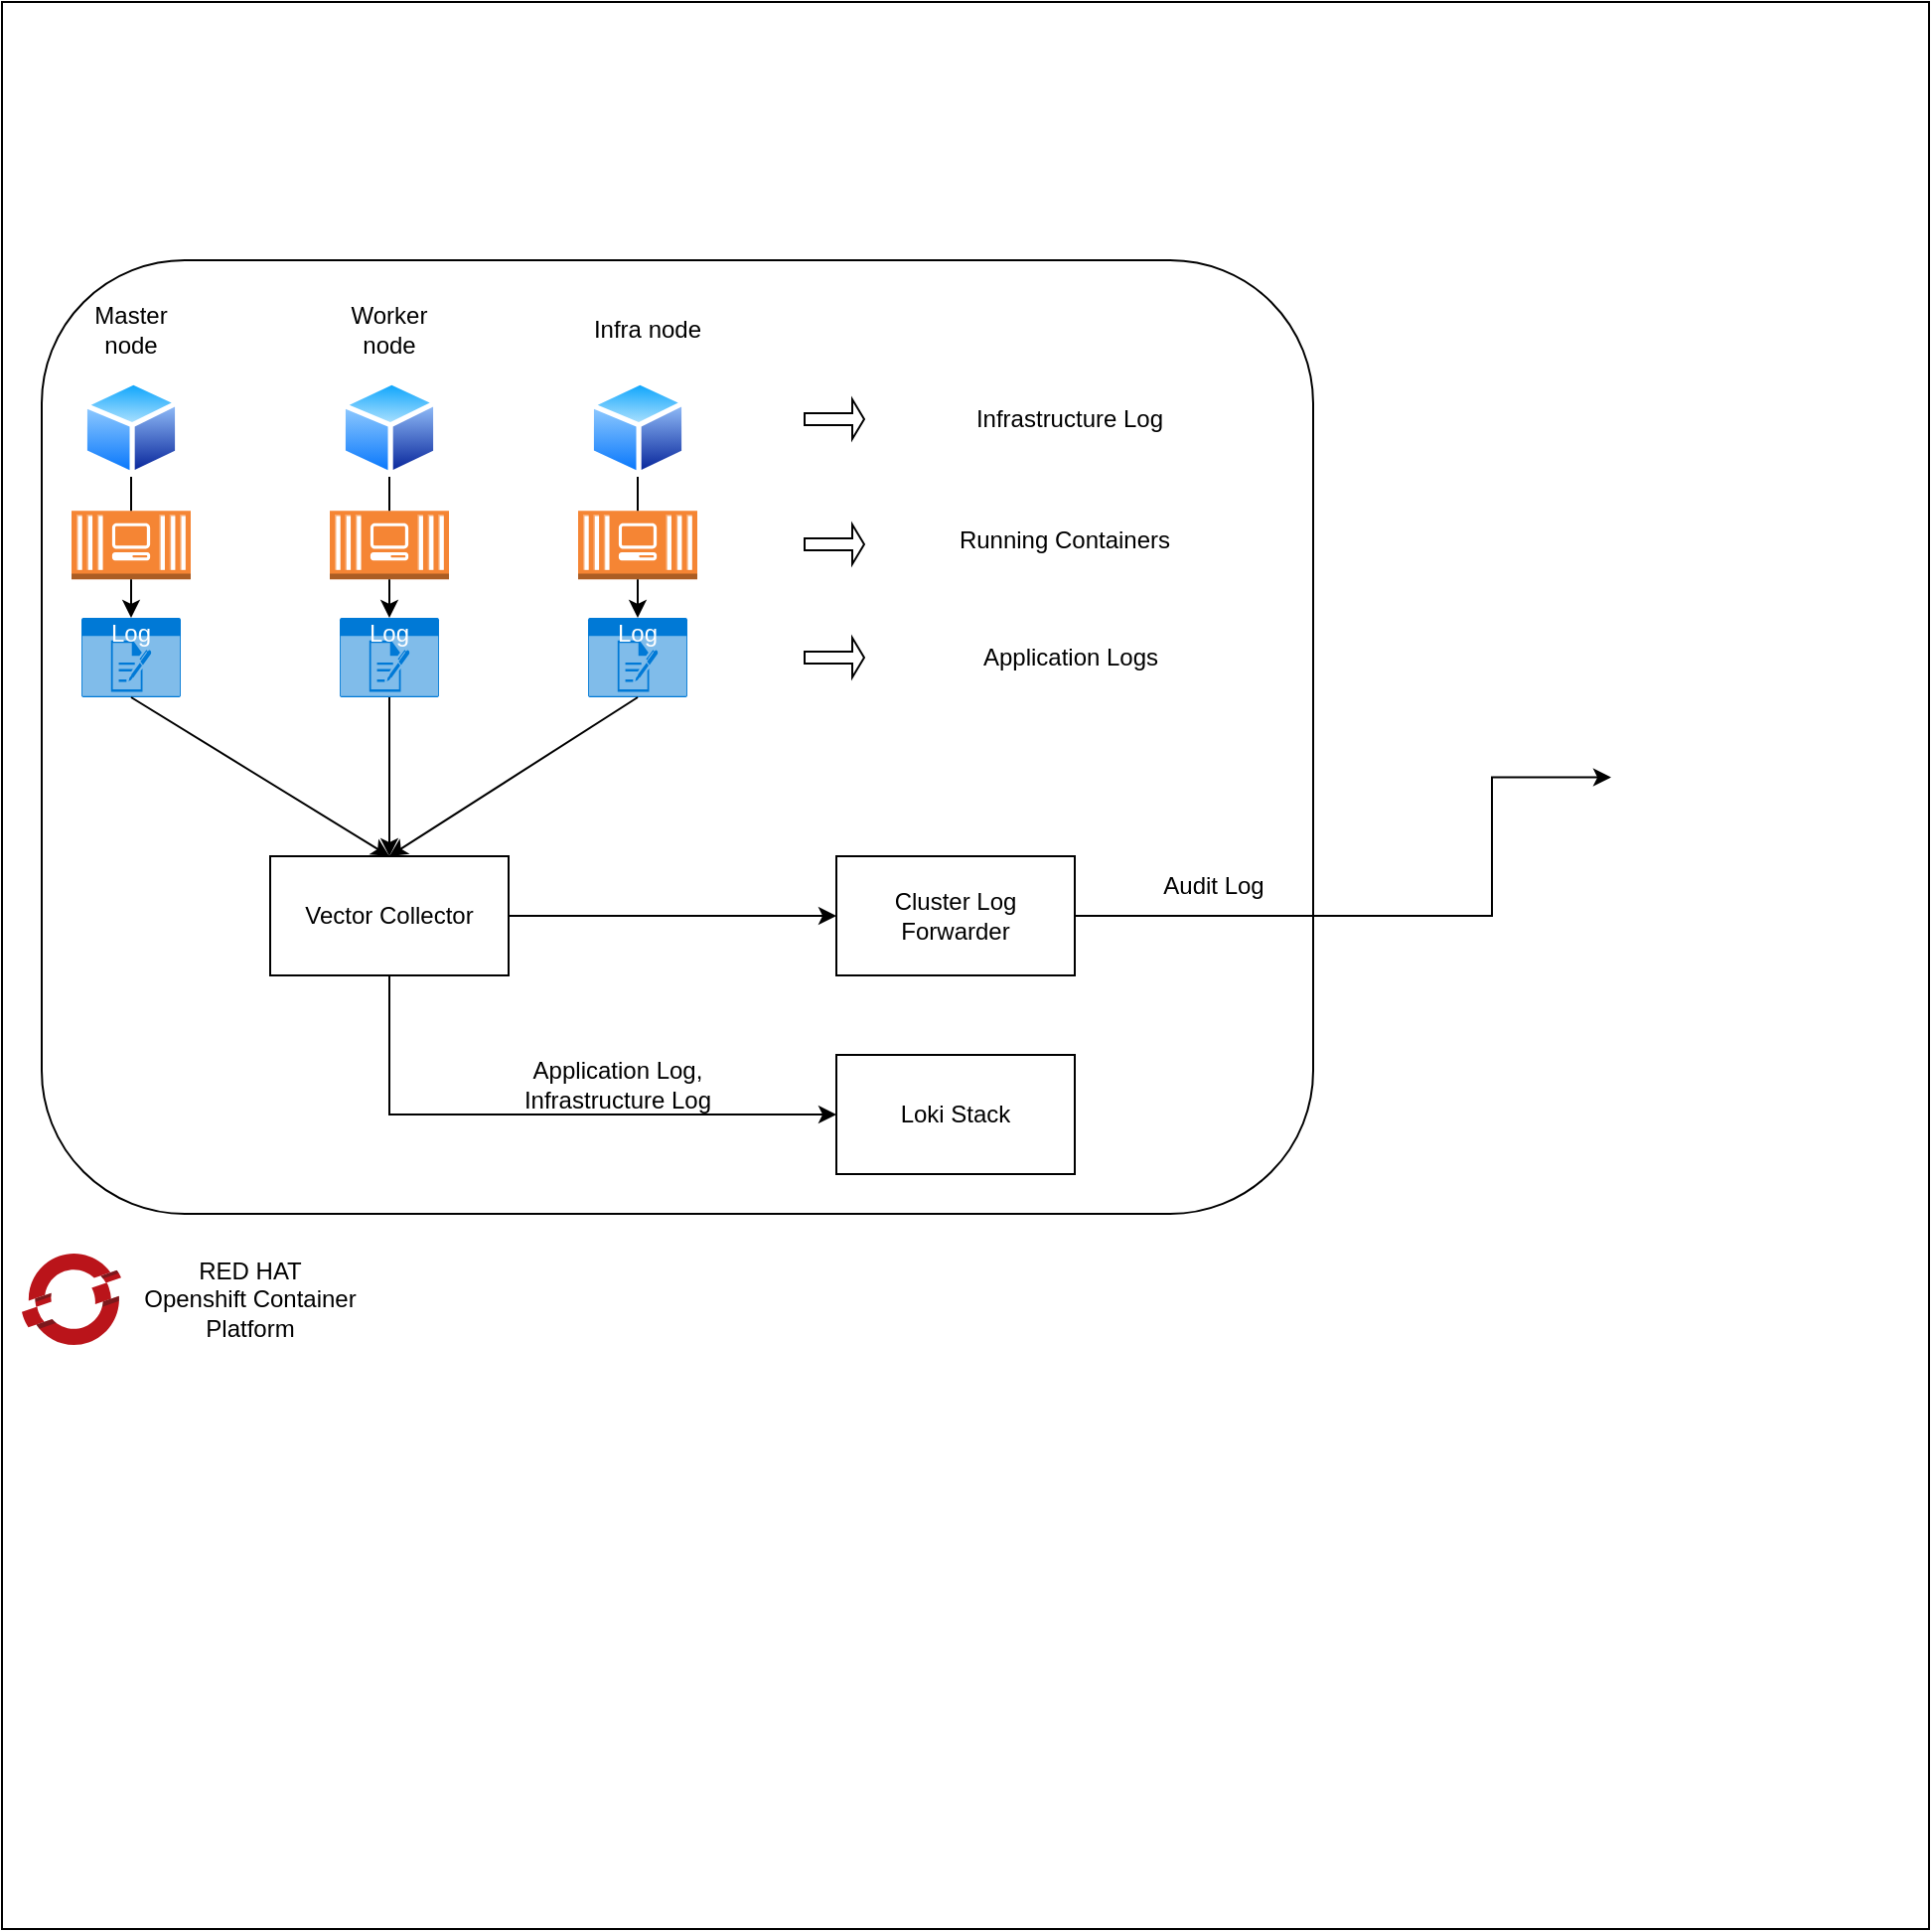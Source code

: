 <mxfile version="21.6.9" type="github">
  <diagram name="Trang-1" id="GgKC1_RRbMMt9X9RvhVU">
    <mxGraphModel dx="1050" dy="542" grid="1" gridSize="10" guides="1" tooltips="1" connect="1" arrows="1" fold="1" page="1" pageScale="1" pageWidth="827" pageHeight="1169" math="0" shadow="0">
      <root>
        <mxCell id="0" />
        <mxCell id="1" parent="0" />
        <mxCell id="G7AkkxvC6R_xDLnnkFi--11" value="" style="rounded=1;whiteSpace=wrap;html=1;" vertex="1" parent="1">
          <mxGeometry x="40" y="260" width="350" height="72" as="geometry" />
        </mxCell>
        <mxCell id="mRAGLZKaXaNuD00MnWvR-1" value="" style="whiteSpace=wrap;html=1;aspect=fixed;" parent="1" vertex="1">
          <mxGeometry x="10" y="80" width="970" height="970" as="geometry" />
        </mxCell>
        <mxCell id="mRAGLZKaXaNuD00MnWvR-2" value="" style="image;sketch=0;aspect=fixed;html=1;points=[];align=center;fontSize=12;image=img/lib/mscae/OpenShift.svg;" parent="1" vertex="1">
          <mxGeometry x="20" y="710" width="50" height="46" as="geometry" />
        </mxCell>
        <mxCell id="mRAGLZKaXaNuD00MnWvR-3" value="RED HAT&lt;br&gt;Openshift Container Platform" style="text;html=1;strokeColor=none;fillColor=none;align=center;verticalAlign=middle;whiteSpace=wrap;rounded=0;" parent="1" vertex="1">
          <mxGeometry x="70" y="718" width="130" height="30" as="geometry" />
        </mxCell>
        <mxCell id="mRAGLZKaXaNuD00MnWvR-4" value="" style="shape=image;verticalLabelPosition=bottom;labelBackgroundColor=default;verticalAlign=top;aspect=fixed;imageAspect=0;image=https://cdn.invicti.com/statics/img/techdoc/company-logos/splunk-logo.png;" parent="1" vertex="1">
          <mxGeometry x="820" y="440" width="108" height="60.59" as="geometry" />
        </mxCell>
        <mxCell id="mRAGLZKaXaNuD00MnWvR-6" value="" style="rounded=1;whiteSpace=wrap;html=1;" parent="1" vertex="1">
          <mxGeometry x="30" y="210" width="640" height="480" as="geometry" />
        </mxCell>
        <mxCell id="mRAGLZKaXaNuD00MnWvR-8" value="" style="image;aspect=fixed;perimeter=ellipsePerimeter;html=1;align=center;shadow=0;dashed=0;spacingTop=3;image=img/lib/active_directory/generic_node.svg;" parent="1" vertex="1">
          <mxGeometry x="50" y="270" width="50" height="49" as="geometry" />
        </mxCell>
        <mxCell id="mRAGLZKaXaNuD00MnWvR-9" value="" style="image;aspect=fixed;perimeter=ellipsePerimeter;html=1;align=center;shadow=0;dashed=0;spacingTop=3;image=img/lib/active_directory/generic_node.svg;" parent="1" vertex="1">
          <mxGeometry x="180" y="270" width="50" height="49" as="geometry" />
        </mxCell>
        <mxCell id="mRAGLZKaXaNuD00MnWvR-10" value="" style="image;aspect=fixed;perimeter=ellipsePerimeter;html=1;align=center;shadow=0;dashed=0;spacingTop=3;image=img/lib/active_directory/generic_node.svg;" parent="1" vertex="1">
          <mxGeometry x="305" y="270" width="50" height="49" as="geometry" />
        </mxCell>
        <mxCell id="mRAGLZKaXaNuD00MnWvR-12" value="Master node" style="text;html=1;strokeColor=none;fillColor=none;align=center;verticalAlign=middle;whiteSpace=wrap;rounded=0;" parent="1" vertex="1">
          <mxGeometry x="45" y="230.0" width="60" height="30" as="geometry" />
        </mxCell>
        <mxCell id="mRAGLZKaXaNuD00MnWvR-13" value="Worker node" style="text;html=1;strokeColor=none;fillColor=none;align=center;verticalAlign=middle;whiteSpace=wrap;rounded=0;" parent="1" vertex="1">
          <mxGeometry x="175" y="230" width="60" height="30" as="geometry" />
        </mxCell>
        <mxCell id="mRAGLZKaXaNuD00MnWvR-14" value="Infra node" style="text;html=1;strokeColor=none;fillColor=none;align=center;verticalAlign=middle;whiteSpace=wrap;rounded=0;" parent="1" vertex="1">
          <mxGeometry x="305" y="230" width="60" height="30" as="geometry" />
        </mxCell>
        <mxCell id="mRAGLZKaXaNuD00MnWvR-16" value="" style="outlineConnect=0;dashed=0;verticalLabelPosition=bottom;verticalAlign=top;align=center;html=1;shape=mxgraph.aws3.ec2_compute_container_3;fillColor=#F58534;gradientColor=none;" parent="1" vertex="1">
          <mxGeometry x="175" y="336.09" width="60" height="34.5" as="geometry" />
        </mxCell>
        <mxCell id="mRAGLZKaXaNuD00MnWvR-17" value="" style="outlineConnect=0;dashed=0;verticalLabelPosition=bottom;verticalAlign=top;align=center;html=1;shape=mxgraph.aws3.ec2_compute_container_3;fillColor=#F58534;gradientColor=none;" parent="1" vertex="1">
          <mxGeometry x="300" y="336.09" width="60" height="34.5" as="geometry" />
        </mxCell>
        <mxCell id="mRAGLZKaXaNuD00MnWvR-18" value="" style="outlineConnect=0;dashed=0;verticalLabelPosition=bottom;verticalAlign=top;align=center;html=1;shape=mxgraph.aws3.ec2_compute_container_3;fillColor=#F58534;gradientColor=none;" parent="1" vertex="1">
          <mxGeometry x="45" y="336.09" width="60" height="34.5" as="geometry" />
        </mxCell>
        <mxCell id="mRAGLZKaXaNuD00MnWvR-19" value="Running Containers" style="text;html=1;strokeColor=none;fillColor=none;align=center;verticalAlign=middle;whiteSpace=wrap;rounded=0;" parent="1" vertex="1">
          <mxGeometry x="490" y="336.09" width="110" height="30" as="geometry" />
        </mxCell>
        <mxCell id="mRAGLZKaXaNuD00MnWvR-23" style="edgeStyle=orthogonalEdgeStyle;rounded=0;orthogonalLoop=1;jettySize=auto;html=1;entryX=0;entryY=0.5;entryDx=0;entryDy=0;" parent="1" source="mRAGLZKaXaNuD00MnWvR-22" target="mRAGLZKaXaNuD00MnWvR-4" edge="1">
          <mxGeometry relative="1" as="geometry">
            <Array as="points">
              <mxPoint x="760" y="540" />
              <mxPoint x="760" y="470" />
            </Array>
          </mxGeometry>
        </mxCell>
        <mxCell id="mRAGLZKaXaNuD00MnWvR-22" value="Cluster Log Forwarder" style="rounded=0;whiteSpace=wrap;html=1;" parent="1" vertex="1">
          <mxGeometry x="430" y="510" width="120" height="60" as="geometry" />
        </mxCell>
        <mxCell id="mRAGLZKaXaNuD00MnWvR-24" value="Log" style="html=1;whiteSpace=wrap;strokeColor=none;fillColor=#0079D6;labelPosition=center;verticalLabelPosition=middle;verticalAlign=top;align=center;fontSize=12;outlineConnect=0;spacingTop=-6;fontColor=#FFFFFF;sketch=0;shape=mxgraph.sitemap.log;" parent="1" vertex="1">
          <mxGeometry x="50" y="390" width="50" height="40" as="geometry" />
        </mxCell>
        <mxCell id="mRAGLZKaXaNuD00MnWvR-25" value="Log" style="html=1;whiteSpace=wrap;strokeColor=none;fillColor=#0079D6;labelPosition=center;verticalLabelPosition=middle;verticalAlign=top;align=center;fontSize=12;outlineConnect=0;spacingTop=-6;fontColor=#FFFFFF;sketch=0;shape=mxgraph.sitemap.log;" parent="1" vertex="1">
          <mxGeometry x="180" y="390" width="50" height="40" as="geometry" />
        </mxCell>
        <mxCell id="mRAGLZKaXaNuD00MnWvR-26" value="Log" style="html=1;whiteSpace=wrap;strokeColor=none;fillColor=#0079D6;labelPosition=center;verticalLabelPosition=middle;verticalAlign=top;align=center;fontSize=12;outlineConnect=0;spacingTop=-6;fontColor=#FFFFFF;sketch=0;shape=mxgraph.sitemap.log;" parent="1" vertex="1">
          <mxGeometry x="305" y="390" width="50" height="40" as="geometry" />
        </mxCell>
        <mxCell id="mRAGLZKaXaNuD00MnWvR-27" value="Application Logs" style="text;html=1;strokeColor=none;fillColor=none;align=center;verticalAlign=middle;whiteSpace=wrap;rounded=0;" parent="1" vertex="1">
          <mxGeometry x="492.5" y="395" width="110" height="30" as="geometry" />
        </mxCell>
        <mxCell id="mRAGLZKaXaNuD00MnWvR-29" value="" style="endArrow=classic;html=1;rounded=0;exitX=0.5;exitY=1;exitDx=0;exitDy=0;exitPerimeter=0;entryX=0.5;entryY=0;entryDx=0;entryDy=0;entryPerimeter=0;" parent="1" source="mRAGLZKaXaNuD00MnWvR-17" target="mRAGLZKaXaNuD00MnWvR-26" edge="1">
          <mxGeometry width="50" height="50" relative="1" as="geometry">
            <mxPoint x="390" y="440" as="sourcePoint" />
            <mxPoint x="440" y="390" as="targetPoint" />
          </mxGeometry>
        </mxCell>
        <mxCell id="mRAGLZKaXaNuD00MnWvR-34" value="" style="endArrow=classic;html=1;rounded=0;exitX=0.5;exitY=1;exitDx=0;exitDy=0;exitPerimeter=0;entryX=0.5;entryY=0;entryDx=0;entryDy=0;entryPerimeter=0;" parent="1" source="mRAGLZKaXaNuD00MnWvR-16" target="mRAGLZKaXaNuD00MnWvR-25" edge="1">
          <mxGeometry width="50" height="50" relative="1" as="geometry">
            <mxPoint x="390" y="440" as="sourcePoint" />
            <mxPoint x="440" y="390" as="targetPoint" />
          </mxGeometry>
        </mxCell>
        <mxCell id="mRAGLZKaXaNuD00MnWvR-35" value="" style="endArrow=classic;html=1;rounded=0;exitX=0.5;exitY=1;exitDx=0;exitDy=0;exitPerimeter=0;entryX=0.5;entryY=0;entryDx=0;entryDy=0;entryPerimeter=0;" parent="1" source="mRAGLZKaXaNuD00MnWvR-18" target="mRAGLZKaXaNuD00MnWvR-24" edge="1">
          <mxGeometry width="50" height="50" relative="1" as="geometry">
            <mxPoint x="390" y="440" as="sourcePoint" />
            <mxPoint x="440" y="390" as="targetPoint" />
          </mxGeometry>
        </mxCell>
        <mxCell id="mRAGLZKaXaNuD00MnWvR-38" value="" style="endArrow=none;html=1;rounded=0;exitX=0.5;exitY=1;exitDx=0;exitDy=0;entryX=0.5;entryY=0;entryDx=0;entryDy=0;entryPerimeter=0;" parent="1" source="mRAGLZKaXaNuD00MnWvR-8" target="mRAGLZKaXaNuD00MnWvR-18" edge="1">
          <mxGeometry width="50" height="50" relative="1" as="geometry">
            <mxPoint x="80" y="340" as="sourcePoint" />
            <mxPoint x="130" y="290" as="targetPoint" />
          </mxGeometry>
        </mxCell>
        <mxCell id="mRAGLZKaXaNuD00MnWvR-39" value="" style="endArrow=none;html=1;rounded=0;exitX=0.5;exitY=1;exitDx=0;exitDy=0;entryX=0.5;entryY=0;entryDx=0;entryDy=0;entryPerimeter=0;" parent="1" source="mRAGLZKaXaNuD00MnWvR-9" target="mRAGLZKaXaNuD00MnWvR-16" edge="1">
          <mxGeometry width="50" height="50" relative="1" as="geometry">
            <mxPoint x="390" y="440" as="sourcePoint" />
            <mxPoint x="440" y="390" as="targetPoint" />
          </mxGeometry>
        </mxCell>
        <mxCell id="mRAGLZKaXaNuD00MnWvR-41" value="" style="endArrow=none;html=1;rounded=0;exitX=0.5;exitY=1;exitDx=0;exitDy=0;entryX=0.5;entryY=0;entryDx=0;entryDy=0;entryPerimeter=0;" parent="1" source="mRAGLZKaXaNuD00MnWvR-10" target="mRAGLZKaXaNuD00MnWvR-17" edge="1">
          <mxGeometry width="50" height="50" relative="1" as="geometry">
            <mxPoint x="390" y="440" as="sourcePoint" />
            <mxPoint x="440" y="390" as="targetPoint" />
          </mxGeometry>
        </mxCell>
        <mxCell id="mRAGLZKaXaNuD00MnWvR-43" value="" style="endArrow=classic;html=1;rounded=0;exitX=0.5;exitY=1;exitDx=0;exitDy=0;exitPerimeter=0;entryX=0.5;entryY=0;entryDx=0;entryDy=0;" parent="1" source="mRAGLZKaXaNuD00MnWvR-24" target="mRAGLZKaXaNuD00MnWvR-28" edge="1">
          <mxGeometry width="50" height="50" relative="1" as="geometry">
            <mxPoint x="390" y="440" as="sourcePoint" />
            <mxPoint x="440" y="390" as="targetPoint" />
          </mxGeometry>
        </mxCell>
        <mxCell id="mRAGLZKaXaNuD00MnWvR-44" value="" style="endArrow=classic;html=1;rounded=0;exitX=0.5;exitY=1;exitDx=0;exitDy=0;exitPerimeter=0;" parent="1" source="mRAGLZKaXaNuD00MnWvR-28" edge="1">
          <mxGeometry width="50" height="50" relative="1" as="geometry">
            <mxPoint x="390" y="440" as="sourcePoint" />
            <mxPoint x="205" y="560" as="targetPoint" />
          </mxGeometry>
        </mxCell>
        <mxCell id="mRAGLZKaXaNuD00MnWvR-45" value="" style="endArrow=classic;html=1;rounded=0;exitX=0.5;exitY=1;exitDx=0;exitDy=0;exitPerimeter=0;entryX=0.5;entryY=0;entryDx=0;entryDy=0;" parent="1" source="mRAGLZKaXaNuD00MnWvR-26" edge="1" target="mRAGLZKaXaNuD00MnWvR-28">
          <mxGeometry width="50" height="50" relative="1" as="geometry">
            <mxPoint x="390" y="440" as="sourcePoint" />
            <mxPoint x="200" y="560" as="targetPoint" />
          </mxGeometry>
        </mxCell>
        <mxCell id="G7AkkxvC6R_xDLnnkFi--1" value="" style="endArrow=classic;html=1;rounded=0;exitX=0.5;exitY=1;exitDx=0;exitDy=0;exitPerimeter=0;" edge="1" parent="1" source="mRAGLZKaXaNuD00MnWvR-25" target="mRAGLZKaXaNuD00MnWvR-28">
          <mxGeometry width="50" height="50" relative="1" as="geometry">
            <mxPoint x="205" y="430" as="sourcePoint" />
            <mxPoint x="205" y="560" as="targetPoint" />
          </mxGeometry>
        </mxCell>
        <mxCell id="G7AkkxvC6R_xDLnnkFi--13" style="edgeStyle=orthogonalEdgeStyle;rounded=0;orthogonalLoop=1;jettySize=auto;html=1;entryX=0;entryY=0.5;entryDx=0;entryDy=0;" edge="1" parent="1" source="mRAGLZKaXaNuD00MnWvR-28" target="mRAGLZKaXaNuD00MnWvR-22">
          <mxGeometry relative="1" as="geometry" />
        </mxCell>
        <mxCell id="mRAGLZKaXaNuD00MnWvR-28" value="Vector Collector" style="rounded=0;whiteSpace=wrap;html=1;" parent="1" vertex="1">
          <mxGeometry x="145" y="510" width="120" height="60" as="geometry" />
        </mxCell>
        <mxCell id="G7AkkxvC6R_xDLnnkFi--4" value="Loki Stack" style="rounded=0;whiteSpace=wrap;html=1;" vertex="1" parent="1">
          <mxGeometry x="430" y="610" width="120" height="60" as="geometry" />
        </mxCell>
        <mxCell id="G7AkkxvC6R_xDLnnkFi--6" value="" style="endArrow=classic;html=1;rounded=0;exitX=0.5;exitY=1;exitDx=0;exitDy=0;entryX=0;entryY=0.5;entryDx=0;entryDy=0;" edge="1" parent="1" source="mRAGLZKaXaNuD00MnWvR-28" target="G7AkkxvC6R_xDLnnkFi--4">
          <mxGeometry width="50" height="50" relative="1" as="geometry">
            <mxPoint x="510" y="460" as="sourcePoint" />
            <mxPoint x="560" y="410" as="targetPoint" />
            <Array as="points">
              <mxPoint x="205" y="640" />
            </Array>
          </mxGeometry>
        </mxCell>
        <mxCell id="G7AkkxvC6R_xDLnnkFi--7" value="" style="shape=singleArrow;whiteSpace=wrap;html=1;" vertex="1" parent="1">
          <mxGeometry x="414" y="400" width="30" height="20" as="geometry" />
        </mxCell>
        <mxCell id="G7AkkxvC6R_xDLnnkFi--8" value="" style="shape=singleArrow;whiteSpace=wrap;html=1;" vertex="1" parent="1">
          <mxGeometry x="414" y="343" width="30" height="20" as="geometry" />
        </mxCell>
        <mxCell id="G7AkkxvC6R_xDLnnkFi--9" value="" style="shape=singleArrow;whiteSpace=wrap;html=1;" vertex="1" parent="1">
          <mxGeometry x="414" y="280" width="30" height="20" as="geometry" />
        </mxCell>
        <mxCell id="G7AkkxvC6R_xDLnnkFi--10" value="Infrastructure Log" style="text;html=1;strokeColor=none;fillColor=none;align=center;verticalAlign=middle;whiteSpace=wrap;rounded=0;" vertex="1" parent="1">
          <mxGeometry x="490" y="275" width="115" height="30" as="geometry" />
        </mxCell>
        <mxCell id="G7AkkxvC6R_xDLnnkFi--12" value="Audit Log" style="text;html=1;strokeColor=none;fillColor=none;align=center;verticalAlign=middle;whiteSpace=wrap;rounded=0;" vertex="1" parent="1">
          <mxGeometry x="590" y="510" width="60" height="30" as="geometry" />
        </mxCell>
        <mxCell id="G7AkkxvC6R_xDLnnkFi--14" value="Application Log, Infrastructure Log" style="text;html=1;strokeColor=none;fillColor=none;align=center;verticalAlign=middle;whiteSpace=wrap;rounded=0;" vertex="1" parent="1">
          <mxGeometry x="265" y="610" width="110" height="30" as="geometry" />
        </mxCell>
      </root>
    </mxGraphModel>
  </diagram>
</mxfile>

